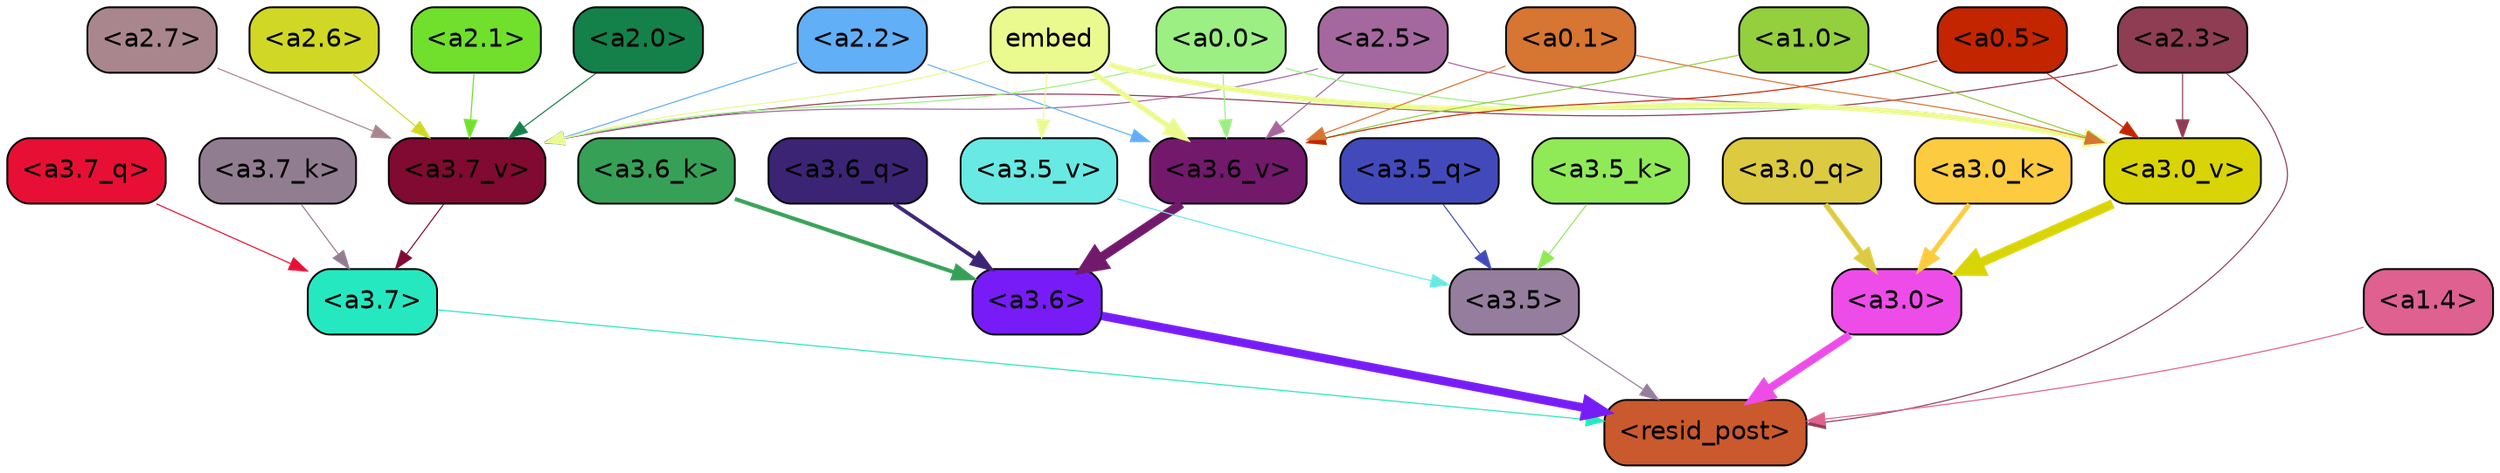 strict digraph "" {
	graph [bgcolor=transparent,
		layout=dot,
		overlap=false,
		splines=true
	];
	"<a3.7>"	[color=black,
		fillcolor="#25e8c1",
		fontname=Helvetica,
		shape=box,
		style="filled, rounded"];
	"<resid_post>"	[color=black,
		fillcolor="#cb592e",
		fontname=Helvetica,
		shape=box,
		style="filled, rounded"];
	"<a3.7>" -> "<resid_post>"	[color="#25e8c1",
		penwidth=0.6];
	"<a3.6>"	[color=black,
		fillcolor="#771cf7",
		fontname=Helvetica,
		shape=box,
		style="filled, rounded"];
	"<a3.6>" -> "<resid_post>"	[color="#771cf7",
		penwidth=4.648244500160217];
	"<a3.5>"	[color=black,
		fillcolor="#957d9d",
		fontname=Helvetica,
		shape=box,
		style="filled, rounded"];
	"<a3.5>" -> "<resid_post>"	[color="#957d9d",
		penwidth=0.6];
	"<a3.0>"	[color=black,
		fillcolor="#ee4ce8",
		fontname=Helvetica,
		shape=box,
		style="filled, rounded"];
	"<a3.0>" -> "<resid_post>"	[color="#ee4ce8",
		penwidth=4.3288813829422];
	"<a2.3>"	[color=black,
		fillcolor="#8e3d53",
		fontname=Helvetica,
		shape=box,
		style="filled, rounded"];
	"<a2.3>" -> "<resid_post>"	[color="#8e3d53",
		penwidth=0.6];
	"<a3.7_v>"	[color=black,
		fillcolor="#800a31",
		fontname=Helvetica,
		shape=box,
		style="filled, rounded"];
	"<a2.3>" -> "<a3.7_v>"	[color="#8e3d53",
		penwidth=0.6];
	"<a3.0_v>"	[color=black,
		fillcolor="#d9d406",
		fontname=Helvetica,
		shape=box,
		style="filled, rounded"];
	"<a2.3>" -> "<a3.0_v>"	[color="#8e3d53",
		penwidth=0.6];
	"<a1.4>"	[color=black,
		fillcolor="#de6190",
		fontname=Helvetica,
		shape=box,
		style="filled, rounded"];
	"<a1.4>" -> "<resid_post>"	[color="#de6190",
		penwidth=0.6];
	"<a3.7_q>"	[color=black,
		fillcolor="#e71034",
		fontname=Helvetica,
		shape=box,
		style="filled, rounded"];
	"<a3.7_q>" -> "<a3.7>"	[color="#e71034",
		penwidth=0.6];
	"<a3.6_q>"	[color=black,
		fillcolor="#3c2475",
		fontname=Helvetica,
		shape=box,
		style="filled, rounded"];
	"<a3.6_q>" -> "<a3.6>"	[color="#3c2475",
		penwidth=2.03758105635643];
	"<a3.5_q>"	[color=black,
		fillcolor="#424abb",
		fontname=Helvetica,
		shape=box,
		style="filled, rounded"];
	"<a3.5_q>" -> "<a3.5>"	[color="#424abb",
		penwidth=0.6];
	"<a3.0_q>"	[color=black,
		fillcolor="#dcca40",
		fontname=Helvetica,
		shape=box,
		style="filled, rounded"];
	"<a3.0_q>" -> "<a3.0>"	[color="#dcca40",
		penwidth=2.8638100624084473];
	"<a3.7_k>"	[color=black,
		fillcolor="#917d90",
		fontname=Helvetica,
		shape=box,
		style="filled, rounded"];
	"<a3.7_k>" -> "<a3.7>"	[color="#917d90",
		penwidth=0.6];
	"<a3.6_k>"	[color=black,
		fillcolor="#37a057",
		fontname=Helvetica,
		shape=box,
		style="filled, rounded"];
	"<a3.6_k>" -> "<a3.6>"	[color="#37a057",
		penwidth=2.174198240041733];
	"<a3.5_k>"	[color=black,
		fillcolor="#90ea57",
		fontname=Helvetica,
		shape=box,
		style="filled, rounded"];
	"<a3.5_k>" -> "<a3.5>"	[color="#90ea57",
		penwidth=0.6];
	"<a3.0_k>"	[color=black,
		fillcolor="#fdcb3f",
		fontname=Helvetica,
		shape=box,
		style="filled, rounded"];
	"<a3.0_k>" -> "<a3.0>"	[color="#fdcb3f",
		penwidth=2.6274144649505615];
	"<a3.7_v>" -> "<a3.7>"	[color="#800a31",
		penwidth=0.6];
	"<a3.6_v>"	[color=black,
		fillcolor="#72196c",
		fontname=Helvetica,
		shape=box,
		style="filled, rounded"];
	"<a3.6_v>" -> "<a3.6>"	[color="#72196c",
		penwidth=5.002329230308533];
	"<a3.5_v>"	[color=black,
		fillcolor="#69e9e4",
		fontname=Helvetica,
		shape=box,
		style="filled, rounded"];
	"<a3.5_v>" -> "<a3.5>"	[color="#69e9e4",
		penwidth=0.6];
	"<a3.0_v>" -> "<a3.0>"	[color="#d9d406",
		penwidth=5.188832879066467];
	"<a2.7>"	[color=black,
		fillcolor="#a9868e",
		fontname=Helvetica,
		shape=box,
		style="filled, rounded"];
	"<a2.7>" -> "<a3.7_v>"	[color="#a9868e",
		penwidth=0.6];
	"<a2.6>"	[color=black,
		fillcolor="#d0d825",
		fontname=Helvetica,
		shape=box,
		style="filled, rounded"];
	"<a2.6>" -> "<a3.7_v>"	[color="#d0d825",
		penwidth=0.6];
	"<a2.5>"	[color=black,
		fillcolor="#a4689f",
		fontname=Helvetica,
		shape=box,
		style="filled, rounded"];
	"<a2.5>" -> "<a3.7_v>"	[color="#a4689f",
		penwidth=0.6];
	"<a2.5>" -> "<a3.6_v>"	[color="#a4689f",
		penwidth=0.6];
	"<a2.5>" -> "<a3.0_v>"	[color="#a4689f",
		penwidth=0.6];
	"<a2.2>"	[color=black,
		fillcolor="#61aff6",
		fontname=Helvetica,
		shape=box,
		style="filled, rounded"];
	"<a2.2>" -> "<a3.7_v>"	[color="#61aff6",
		penwidth=0.6];
	"<a2.2>" -> "<a3.6_v>"	[color="#61aff6",
		penwidth=0.6];
	"<a2.1>"	[color=black,
		fillcolor="#70e02c",
		fontname=Helvetica,
		shape=box,
		style="filled, rounded"];
	"<a2.1>" -> "<a3.7_v>"	[color="#70e02c",
		penwidth=0.6];
	"<a2.0>"	[color=black,
		fillcolor="#14814a",
		fontname=Helvetica,
		shape=box,
		style="filled, rounded"];
	"<a2.0>" -> "<a3.7_v>"	[color="#14814a",
		penwidth=0.6];
	"<a0.0>"	[color=black,
		fillcolor="#9bef83",
		fontname=Helvetica,
		shape=box,
		style="filled, rounded"];
	"<a0.0>" -> "<a3.7_v>"	[color="#9bef83",
		penwidth=0.6];
	"<a0.0>" -> "<a3.6_v>"	[color="#9bef83",
		penwidth=0.6];
	"<a0.0>" -> "<a3.0_v>"	[color="#9bef83",
		penwidth=0.6];
	embed	[color=black,
		fillcolor="#ebfa8f",
		fontname=Helvetica,
		shape=box,
		style="filled, rounded"];
	embed -> "<a3.7_v>"	[color="#ebfa8f",
		penwidth=0.6];
	embed -> "<a3.6_v>"	[color="#ebfa8f",
		penwidth=2.882729172706604];
	embed -> "<a3.5_v>"	[color="#ebfa8f",
		penwidth=0.6];
	embed -> "<a3.0_v>"	[color="#ebfa8f",
		penwidth=2.812090039253235];
	"<a1.0>"	[color=black,
		fillcolor="#94cf3e",
		fontname=Helvetica,
		shape=box,
		style="filled, rounded"];
	"<a1.0>" -> "<a3.6_v>"	[color="#94cf3e",
		penwidth=0.6];
	"<a1.0>" -> "<a3.0_v>"	[color="#94cf3e",
		penwidth=0.6];
	"<a0.5>"	[color=black,
		fillcolor="#c32500",
		fontname=Helvetica,
		shape=box,
		style="filled, rounded"];
	"<a0.5>" -> "<a3.6_v>"	[color="#c32500",
		penwidth=0.6];
	"<a0.5>" -> "<a3.0_v>"	[color="#c32500",
		penwidth=0.6281400918960571];
	"<a0.1>"	[color=black,
		fillcolor="#d77532",
		fontname=Helvetica,
		shape=box,
		style="filled, rounded"];
	"<a0.1>" -> "<a3.6_v>"	[color="#d77532",
		penwidth=0.6];
	"<a0.1>" -> "<a3.0_v>"	[color="#d77532",
		penwidth=0.6];
}
